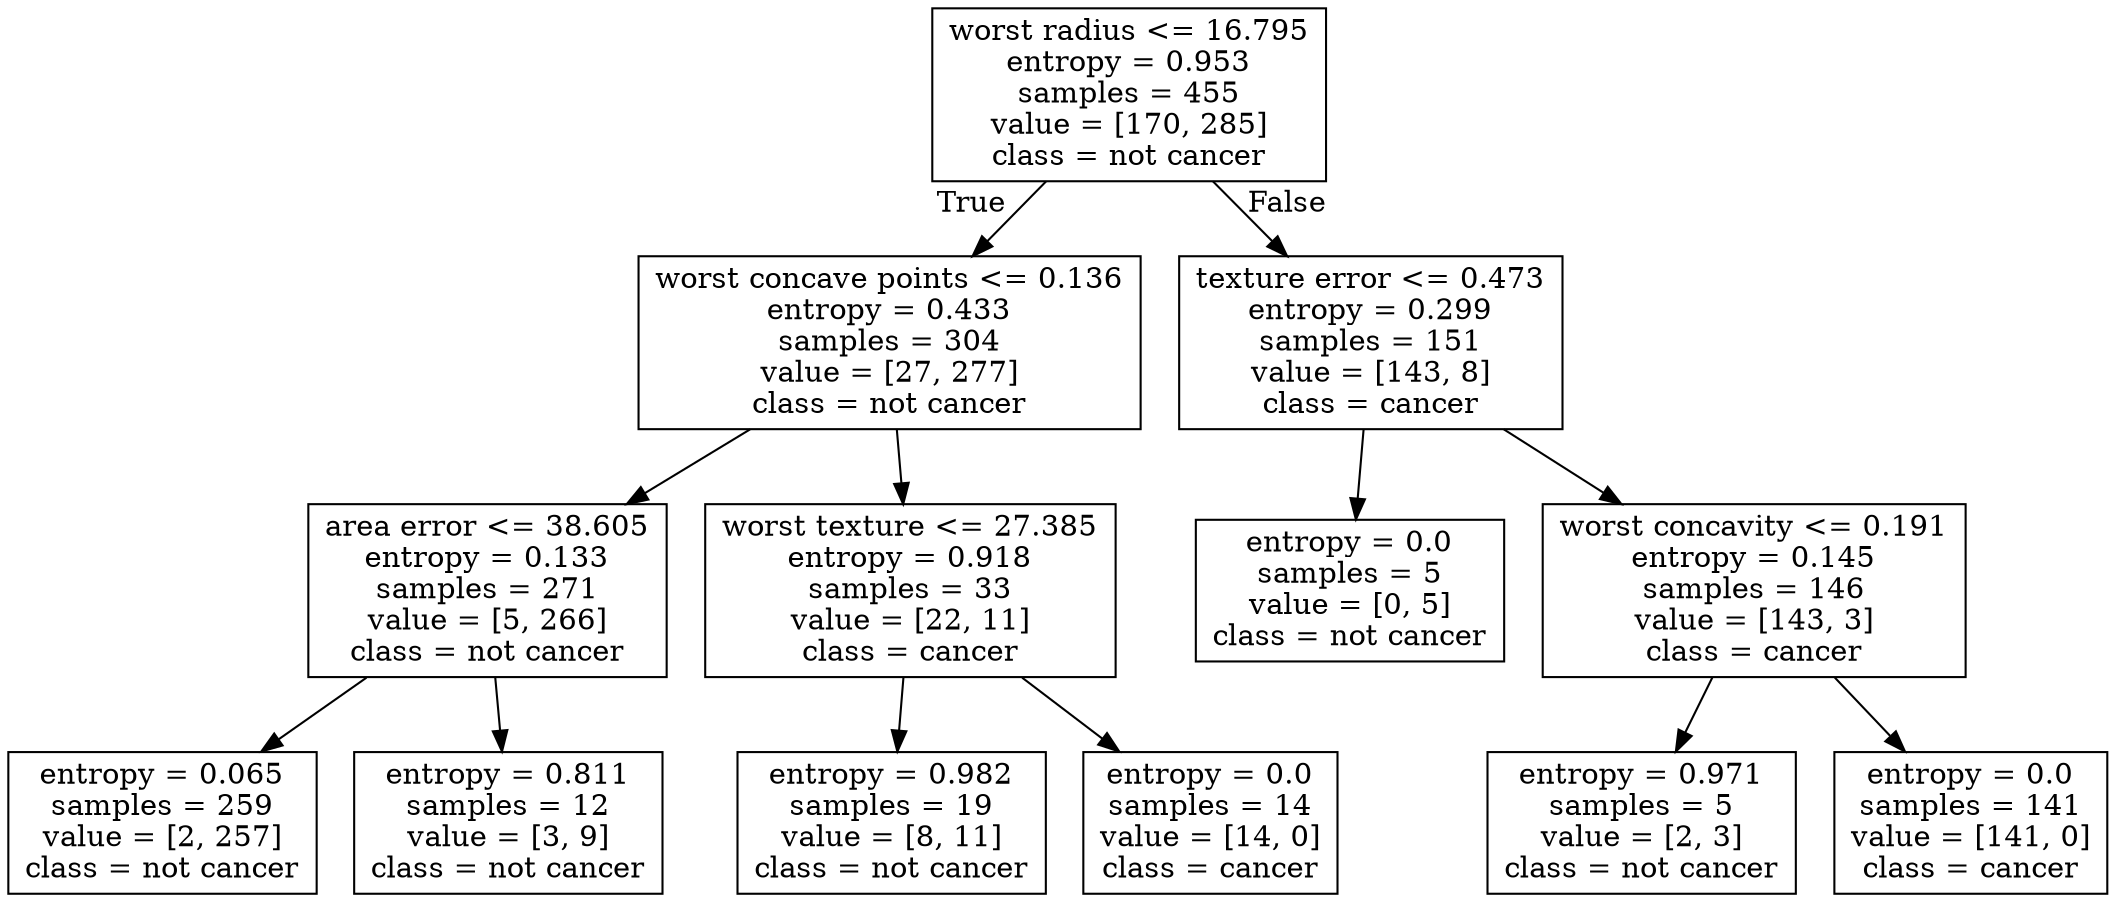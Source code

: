 digraph Tree {
node [shape=box] ;
0 [label="worst radius <= 16.795\nentropy = 0.953\nsamples = 455\nvalue = [170, 285]\nclass = not cancer"] ;
1 [label="worst concave points <= 0.136\nentropy = 0.433\nsamples = 304\nvalue = [27, 277]\nclass = not cancer"] ;
0 -> 1 [labeldistance=2.5, labelangle=45, headlabel="True"] ;
2 [label="area error <= 38.605\nentropy = 0.133\nsamples = 271\nvalue = [5, 266]\nclass = not cancer"] ;
1 -> 2 ;
3 [label="entropy = 0.065\nsamples = 259\nvalue = [2, 257]\nclass = not cancer"] ;
2 -> 3 ;
4 [label="entropy = 0.811\nsamples = 12\nvalue = [3, 9]\nclass = not cancer"] ;
2 -> 4 ;
5 [label="worst texture <= 27.385\nentropy = 0.918\nsamples = 33\nvalue = [22, 11]\nclass = cancer"] ;
1 -> 5 ;
6 [label="entropy = 0.982\nsamples = 19\nvalue = [8, 11]\nclass = not cancer"] ;
5 -> 6 ;
7 [label="entropy = 0.0\nsamples = 14\nvalue = [14, 0]\nclass = cancer"] ;
5 -> 7 ;
8 [label="texture error <= 0.473\nentropy = 0.299\nsamples = 151\nvalue = [143, 8]\nclass = cancer"] ;
0 -> 8 [labeldistance=2.5, labelangle=-45, headlabel="False"] ;
9 [label="entropy = 0.0\nsamples = 5\nvalue = [0, 5]\nclass = not cancer"] ;
8 -> 9 ;
10 [label="worst concavity <= 0.191\nentropy = 0.145\nsamples = 146\nvalue = [143, 3]\nclass = cancer"] ;
8 -> 10 ;
11 [label="entropy = 0.971\nsamples = 5\nvalue = [2, 3]\nclass = not cancer"] ;
10 -> 11 ;
12 [label="entropy = 0.0\nsamples = 141\nvalue = [141, 0]\nclass = cancer"] ;
10 -> 12 ;
}